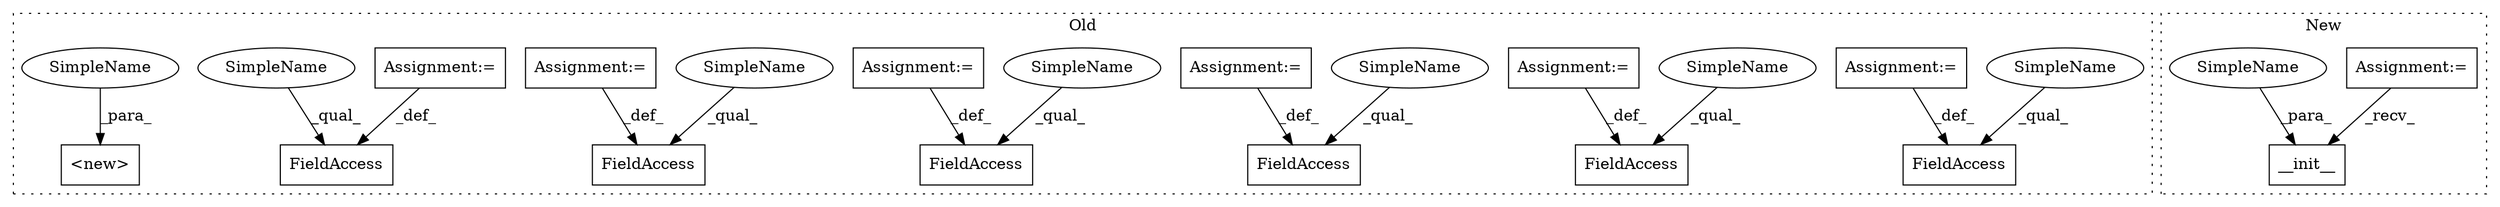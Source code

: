 digraph G {
subgraph cluster0 {
1 [label="<new>" a="46" s="652,675" l="6,2" shape="box"];
4 [label="FieldAccess" a="22" s="682" l="11" shape="box"];
5 [label="Assignment:=" a="7" s="693" l="1" shape="box"];
6 [label="FieldAccess" a="22" s="851" l="9" shape="box"];
7 [label="FieldAccess" a="22" s="705" l="16" shape="box"];
8 [label="FieldAccess" a="22" s="891" l="9" shape="box"];
9 [label="Assignment:=" a="7" s="721" l="1" shape="box"];
10 [label="Assignment:=" a="7" s="860" l="1" shape="box"];
11 [label="Assignment:=" a="7" s="900" l="1" shape="box"];
12 [label="FieldAccess" a="22" s="916" l="17" shape="box"];
13 [label="FieldAccess" a="22" s="773" l="12" shape="box"];
14 [label="Assignment:=" a="7" s="785" l="1" shape="box"];
15 [label="Assignment:=" a="7" s="933" l="1" shape="box"];
16 [label="SimpleName" a="42" s="891" l="4" shape="ellipse"];
17 [label="SimpleName" a="42" s="773" l="4" shape="ellipse"];
18 [label="SimpleName" a="42" s="916" l="4" shape="ellipse"];
19 [label="SimpleName" a="42" s="671" l="4" shape="ellipse"];
20 [label="SimpleName" a="42" s="705" l="4" shape="ellipse"];
21 [label="SimpleName" a="42" s="851" l="4" shape="ellipse"];
22 [label="SimpleName" a="42" s="682" l="4" shape="ellipse"];
label = "Old";
style="dotted";
}
subgraph cluster1 {
2 [label="__init__" a="32" s="6936,6998" l="9,1" shape="box"];
3 [label="Assignment:=" a="7" s="6868" l="15" shape="box"];
23 [label="SimpleName" a="42" s="6945" l="4" shape="ellipse"];
label = "New";
style="dotted";
}
3 -> 2 [label="_recv_"];
5 -> 4 [label="_def_"];
9 -> 7 [label="_def_"];
10 -> 6 [label="_def_"];
11 -> 8 [label="_def_"];
14 -> 13 [label="_def_"];
15 -> 12 [label="_def_"];
16 -> 8 [label="_qual_"];
17 -> 13 [label="_qual_"];
18 -> 12 [label="_qual_"];
19 -> 1 [label="_para_"];
20 -> 7 [label="_qual_"];
21 -> 6 [label="_qual_"];
22 -> 4 [label="_qual_"];
23 -> 2 [label="_para_"];
}